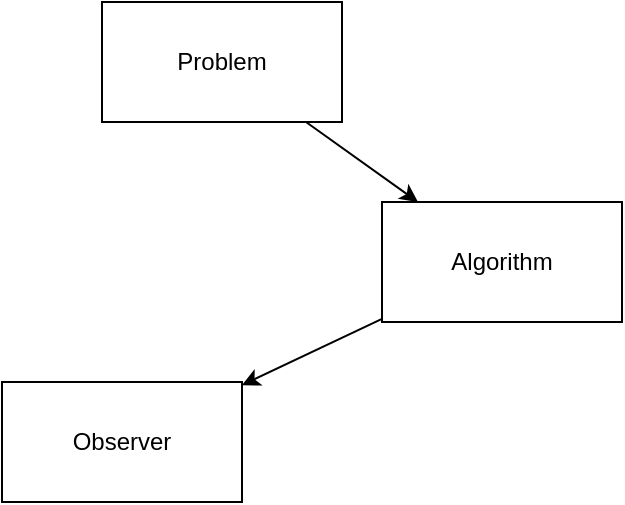 <mxfile>
    <diagram id="arvWxb3Djlry2wzCLmD4" name="Page-1">
        <mxGraphModel dx="807" dy="2008" grid="1" gridSize="10" guides="1" tooltips="1" connect="1" arrows="1" fold="1" page="1" pageScale="1" pageWidth="850" pageHeight="1100" math="0" shadow="0">
            <root>
                <mxCell id="0"/>
                <mxCell id="1" parent="0"/>
                <mxCell id="3" value="Observer" style="rounded=0;whiteSpace=wrap;html=1;" vertex="1" parent="1">
                    <mxGeometry x="140" y="280" width="120" height="60" as="geometry"/>
                </mxCell>
                <mxCell id="6" style="edgeStyle=none;html=1;" edge="1" parent="1" source="4" target="5">
                    <mxGeometry relative="1" as="geometry"/>
                </mxCell>
                <mxCell id="4" value="Problem" style="rounded=0;whiteSpace=wrap;html=1;" vertex="1" parent="1">
                    <mxGeometry x="190" y="90" width="120" height="60" as="geometry"/>
                </mxCell>
                <mxCell id="7" style="edgeStyle=none;html=1;" edge="1" parent="1" source="5" target="3">
                    <mxGeometry relative="1" as="geometry"/>
                </mxCell>
                <mxCell id="5" value="Algorithm" style="rounded=0;whiteSpace=wrap;html=1;" vertex="1" parent="1">
                    <mxGeometry x="330" y="190" width="120" height="60" as="geometry"/>
                </mxCell>
            </root>
        </mxGraphModel>
    </diagram>
</mxfile>